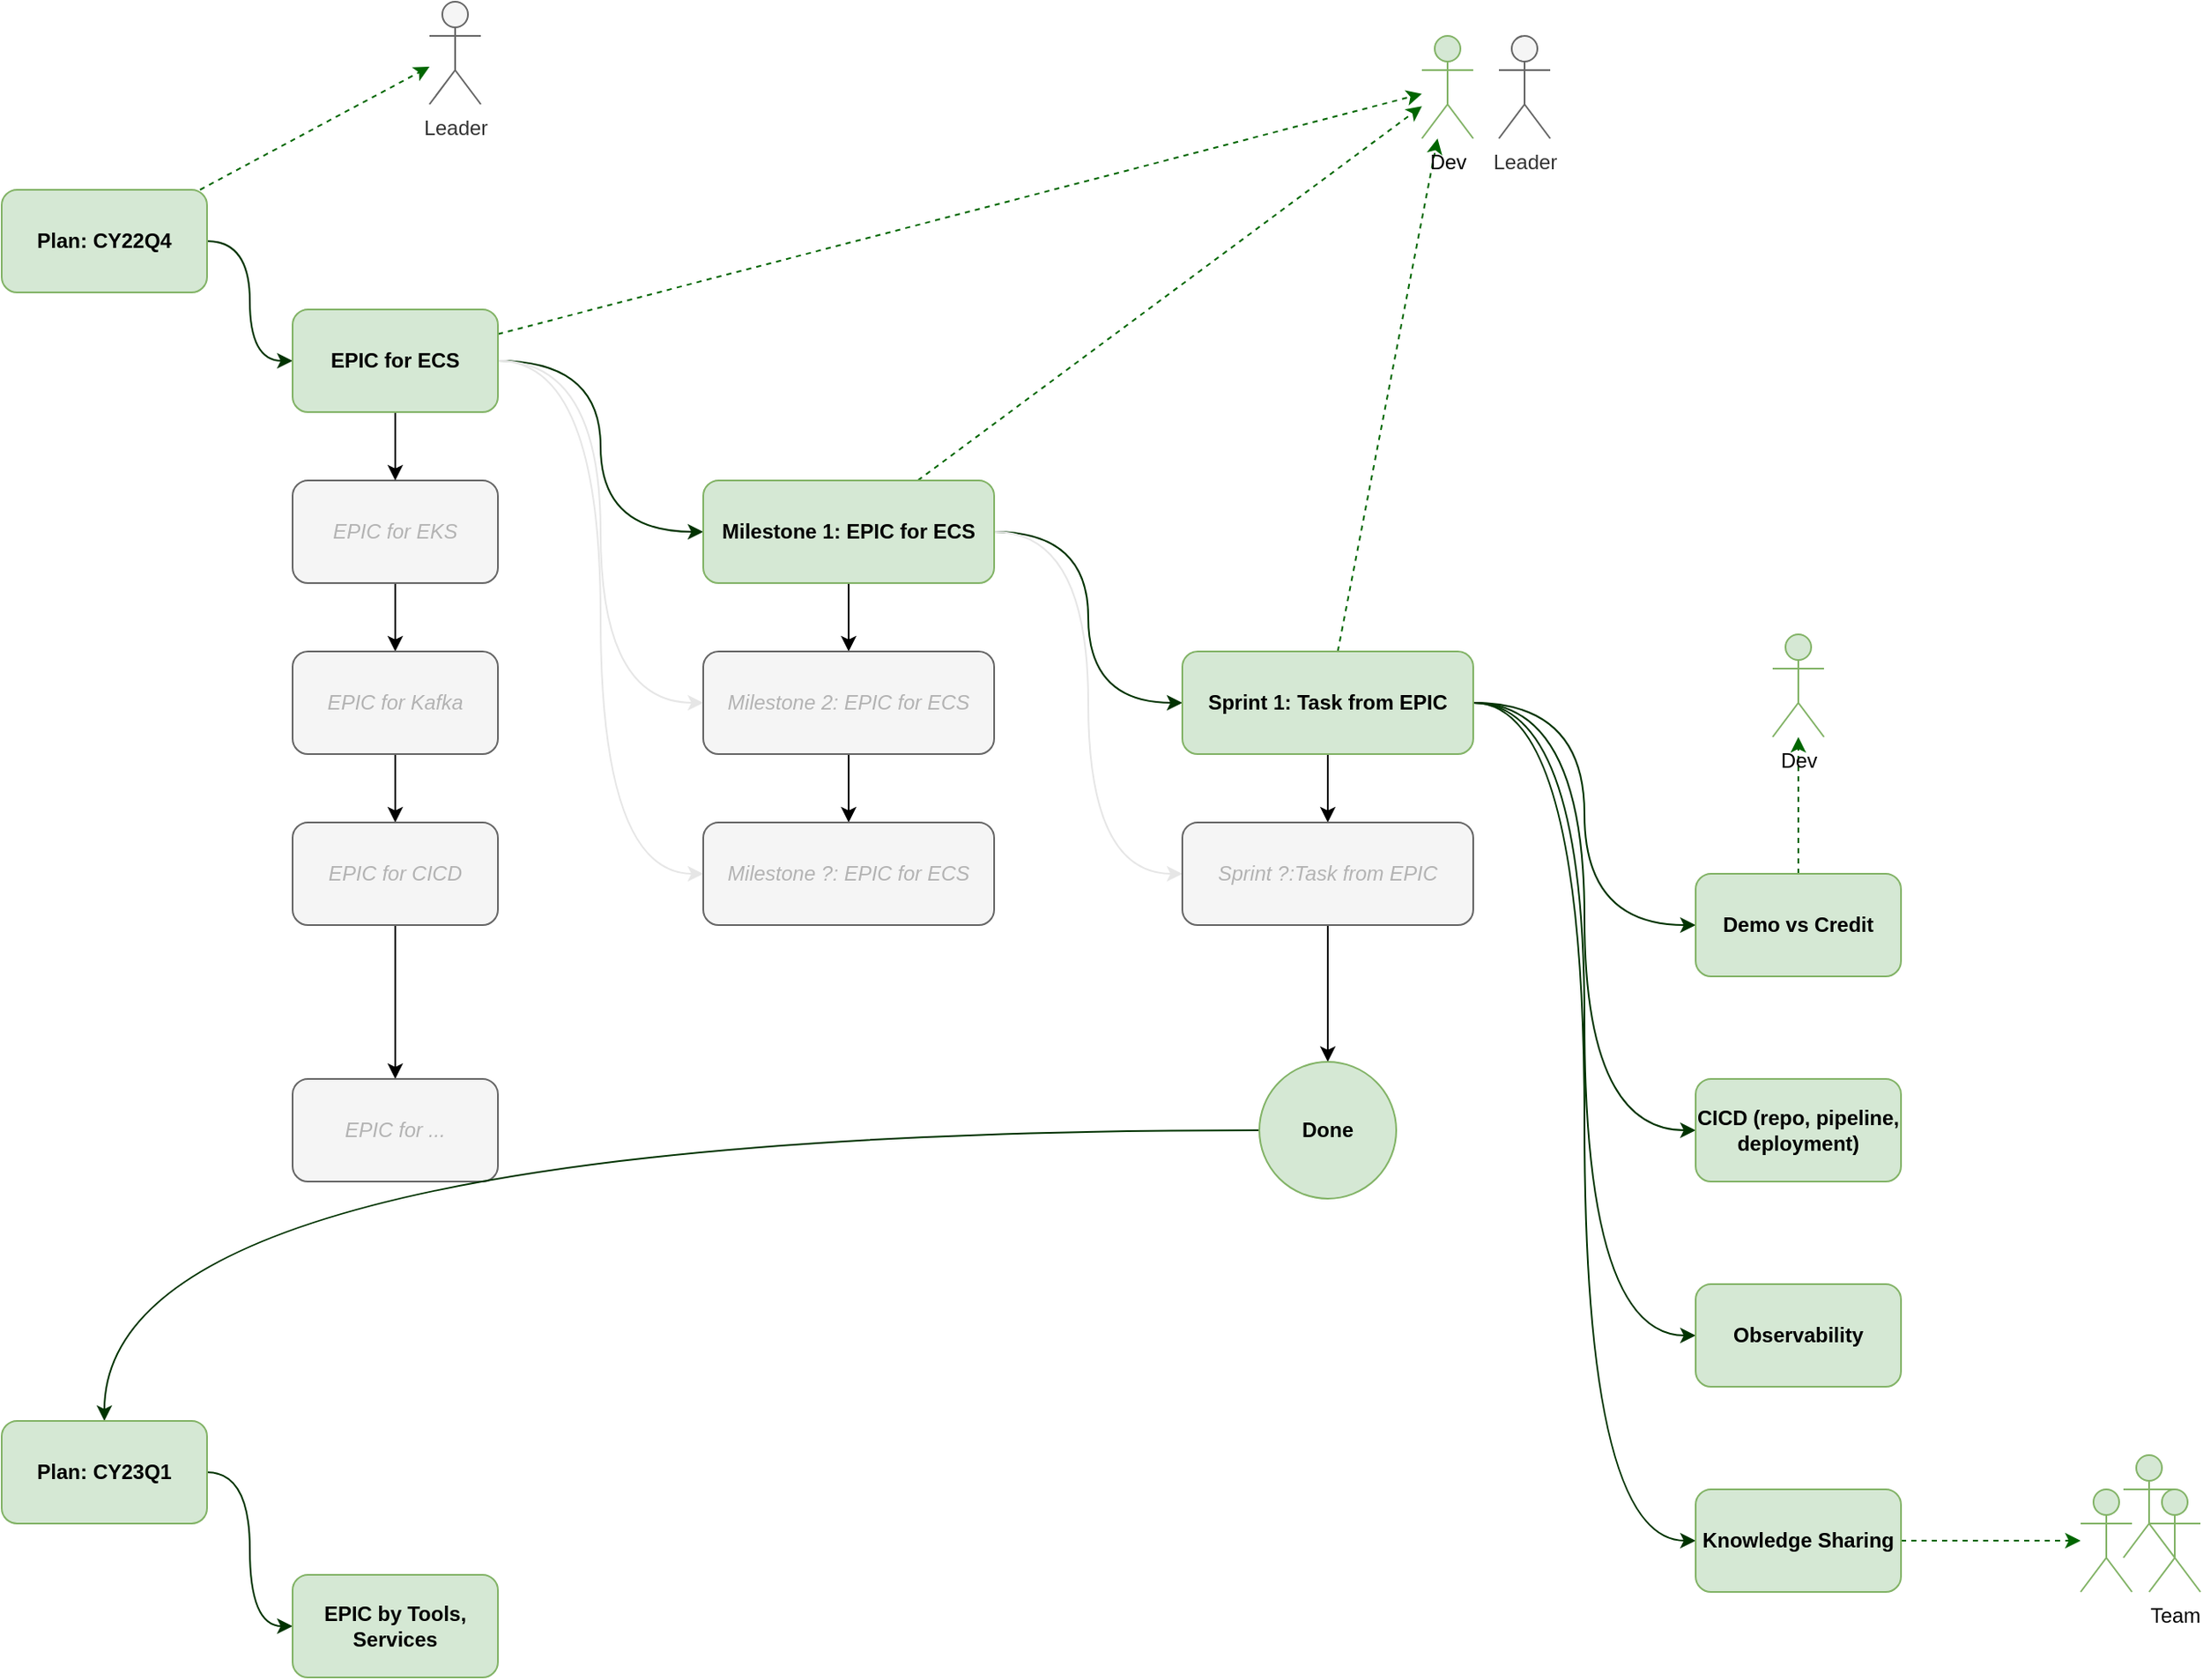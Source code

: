 <mxfile version="21.0.6" type="github">
  <diagram name="Page-1" id="Gwfqj0nlbMDRUAetJDcP">
    <mxGraphModel dx="2411" dy="1074" grid="1" gridSize="10" guides="1" tooltips="1" connect="1" arrows="1" fold="1" page="1" pageScale="1" pageWidth="850" pageHeight="1100" math="0" shadow="0">
      <root>
        <mxCell id="0" />
        <mxCell id="1" parent="0" />
        <mxCell id="RCZ4i9NB5G9TMZS6hXk_-29" style="edgeStyle=orthogonalEdgeStyle;rounded=0;orthogonalLoop=1;jettySize=auto;html=1;entryX=0;entryY=0.5;entryDx=0;entryDy=0;elbow=vertical;curved=1;strokeColor=#003300;" edge="1" parent="1" source="RCZ4i9NB5G9TMZS6hXk_-1" target="RCZ4i9NB5G9TMZS6hXk_-14">
          <mxGeometry relative="1" as="geometry" />
        </mxCell>
        <mxCell id="RCZ4i9NB5G9TMZS6hXk_-56" style="rounded=0;orthogonalLoop=1;jettySize=auto;html=1;dashed=1;strokeColor=#006600;" edge="1" parent="1" source="RCZ4i9NB5G9TMZS6hXk_-1" target="RCZ4i9NB5G9TMZS6hXk_-55">
          <mxGeometry relative="1" as="geometry" />
        </mxCell>
        <mxCell id="RCZ4i9NB5G9TMZS6hXk_-1" value="Plan: CY22Q4" style="rounded=1;whiteSpace=wrap;html=1;fillColor=#d5e8d4;strokeColor=#82b366;fontStyle=1" vertex="1" parent="1">
          <mxGeometry x="60" y="250" width="120" height="60" as="geometry" />
        </mxCell>
        <mxCell id="RCZ4i9NB5G9TMZS6hXk_-63" style="edgeStyle=orthogonalEdgeStyle;rounded=0;orthogonalLoop=1;jettySize=auto;html=1;entryX=0.5;entryY=0;entryDx=0;entryDy=0;" edge="1" parent="1" source="RCZ4i9NB5G9TMZS6hXk_-12" target="RCZ4i9NB5G9TMZS6hXk_-13">
          <mxGeometry relative="1" as="geometry" />
        </mxCell>
        <mxCell id="RCZ4i9NB5G9TMZS6hXk_-12" value="EPIC for EKS" style="rounded=1;whiteSpace=wrap;html=1;fillColor=#f5f5f5;fontColor=#B3B3B3;strokeColor=#666666;fontStyle=2" vertex="1" parent="1">
          <mxGeometry x="230" y="420" width="120" height="60" as="geometry" />
        </mxCell>
        <mxCell id="RCZ4i9NB5G9TMZS6hXk_-64" style="edgeStyle=orthogonalEdgeStyle;rounded=0;orthogonalLoop=1;jettySize=auto;html=1;entryX=0.5;entryY=0;entryDx=0;entryDy=0;" edge="1" parent="1" source="RCZ4i9NB5G9TMZS6hXk_-13" target="RCZ4i9NB5G9TMZS6hXk_-15">
          <mxGeometry relative="1" as="geometry" />
        </mxCell>
        <mxCell id="RCZ4i9NB5G9TMZS6hXk_-13" value="EPIC for Kafka" style="rounded=1;whiteSpace=wrap;html=1;fillColor=#f5f5f5;fontColor=#B3B3B3;strokeColor=#666666;fontStyle=2" vertex="1" parent="1">
          <mxGeometry x="230" y="520" width="120" height="60" as="geometry" />
        </mxCell>
        <mxCell id="RCZ4i9NB5G9TMZS6hXk_-30" style="edgeStyle=orthogonalEdgeStyle;rounded=0;orthogonalLoop=1;jettySize=auto;html=1;entryX=0;entryY=0.5;entryDx=0;entryDy=0;curved=1;strokeColor=#003300;" edge="1" parent="1" source="RCZ4i9NB5G9TMZS6hXk_-14" target="RCZ4i9NB5G9TMZS6hXk_-17">
          <mxGeometry relative="1" as="geometry" />
        </mxCell>
        <mxCell id="RCZ4i9NB5G9TMZS6hXk_-31" style="edgeStyle=orthogonalEdgeStyle;rounded=0;orthogonalLoop=1;jettySize=auto;html=1;entryX=0;entryY=0.5;entryDx=0;entryDy=0;curved=1;fillColor=#f5f5f5;strokeColor=#E6E6E6;" edge="1" parent="1" source="RCZ4i9NB5G9TMZS6hXk_-14" target="RCZ4i9NB5G9TMZS6hXk_-18">
          <mxGeometry relative="1" as="geometry" />
        </mxCell>
        <mxCell id="RCZ4i9NB5G9TMZS6hXk_-32" style="edgeStyle=orthogonalEdgeStyle;rounded=0;orthogonalLoop=1;jettySize=auto;html=1;entryX=0;entryY=0.5;entryDx=0;entryDy=0;curved=1;fillColor=#f5f5f5;strokeColor=#E6E6E6;" edge="1" parent="1" source="RCZ4i9NB5G9TMZS6hXk_-14" target="RCZ4i9NB5G9TMZS6hXk_-19">
          <mxGeometry relative="1" as="geometry" />
        </mxCell>
        <mxCell id="RCZ4i9NB5G9TMZS6hXk_-57" style="rounded=0;orthogonalLoop=1;jettySize=auto;html=1;dashed=1;strokeColor=#006600;" edge="1" parent="1" source="RCZ4i9NB5G9TMZS6hXk_-14" target="RCZ4i9NB5G9TMZS6hXk_-45">
          <mxGeometry relative="1" as="geometry" />
        </mxCell>
        <mxCell id="RCZ4i9NB5G9TMZS6hXk_-62" style="edgeStyle=orthogonalEdgeStyle;rounded=0;orthogonalLoop=1;jettySize=auto;html=1;entryX=0.5;entryY=0;entryDx=0;entryDy=0;" edge="1" parent="1" source="RCZ4i9NB5G9TMZS6hXk_-14" target="RCZ4i9NB5G9TMZS6hXk_-12">
          <mxGeometry relative="1" as="geometry" />
        </mxCell>
        <mxCell id="RCZ4i9NB5G9TMZS6hXk_-14" value="EPIC for ECS" style="rounded=1;whiteSpace=wrap;html=1;fillColor=#d5e8d4;strokeColor=#82b366;fontStyle=1" vertex="1" parent="1">
          <mxGeometry x="230" y="320" width="120" height="60" as="geometry" />
        </mxCell>
        <mxCell id="RCZ4i9NB5G9TMZS6hXk_-65" style="edgeStyle=orthogonalEdgeStyle;rounded=0;orthogonalLoop=1;jettySize=auto;html=1;entryX=0.5;entryY=0;entryDx=0;entryDy=0;" edge="1" parent="1" source="RCZ4i9NB5G9TMZS6hXk_-15" target="RCZ4i9NB5G9TMZS6hXk_-16">
          <mxGeometry relative="1" as="geometry" />
        </mxCell>
        <mxCell id="RCZ4i9NB5G9TMZS6hXk_-15" value="EPIC for CICD" style="rounded=1;whiteSpace=wrap;html=1;fillColor=#f5f5f5;fontColor=#B3B3B3;strokeColor=#666666;fontStyle=2" vertex="1" parent="1">
          <mxGeometry x="230" y="620" width="120" height="60" as="geometry" />
        </mxCell>
        <mxCell id="RCZ4i9NB5G9TMZS6hXk_-16" value="EPIC for ..." style="rounded=1;whiteSpace=wrap;html=1;fillColor=#f5f5f5;fontColor=#B3B3B3;strokeColor=#666666;fontStyle=2" vertex="1" parent="1">
          <mxGeometry x="230" y="770" width="120" height="60" as="geometry" />
        </mxCell>
        <mxCell id="RCZ4i9NB5G9TMZS6hXk_-33" style="edgeStyle=orthogonalEdgeStyle;rounded=0;orthogonalLoop=1;jettySize=auto;html=1;entryX=0;entryY=0.5;entryDx=0;entryDy=0;curved=1;strokeColor=#003300;" edge="1" parent="1" source="RCZ4i9NB5G9TMZS6hXk_-17" target="RCZ4i9NB5G9TMZS6hXk_-20">
          <mxGeometry relative="1" as="geometry" />
        </mxCell>
        <mxCell id="RCZ4i9NB5G9TMZS6hXk_-34" style="edgeStyle=orthogonalEdgeStyle;rounded=0;orthogonalLoop=1;jettySize=auto;html=1;entryX=0;entryY=0.5;entryDx=0;entryDy=0;curved=1;fillColor=#f5f5f5;strokeColor=#E6E6E6;" edge="1" parent="1" source="RCZ4i9NB5G9TMZS6hXk_-17" target="RCZ4i9NB5G9TMZS6hXk_-21">
          <mxGeometry relative="1" as="geometry" />
        </mxCell>
        <mxCell id="RCZ4i9NB5G9TMZS6hXk_-39" style="edgeStyle=orthogonalEdgeStyle;rounded=0;orthogonalLoop=1;jettySize=auto;html=1;entryX=0.5;entryY=0;entryDx=0;entryDy=0;" edge="1" parent="1" source="RCZ4i9NB5G9TMZS6hXk_-17" target="RCZ4i9NB5G9TMZS6hXk_-18">
          <mxGeometry relative="1" as="geometry" />
        </mxCell>
        <mxCell id="RCZ4i9NB5G9TMZS6hXk_-58" style="rounded=0;orthogonalLoop=1;jettySize=auto;html=1;dashed=1;strokeColor=#006600;" edge="1" parent="1" source="RCZ4i9NB5G9TMZS6hXk_-17" target="RCZ4i9NB5G9TMZS6hXk_-45">
          <mxGeometry relative="1" as="geometry" />
        </mxCell>
        <mxCell id="RCZ4i9NB5G9TMZS6hXk_-17" value="Milestone 1: EPIC for ECS" style="rounded=1;whiteSpace=wrap;html=1;fillColor=#d5e8d4;strokeColor=#82b366;fontStyle=1" vertex="1" parent="1">
          <mxGeometry x="470" y="420" width="170" height="60" as="geometry" />
        </mxCell>
        <mxCell id="RCZ4i9NB5G9TMZS6hXk_-40" style="edgeStyle=orthogonalEdgeStyle;rounded=0;orthogonalLoop=1;jettySize=auto;html=1;entryX=0.5;entryY=0;entryDx=0;entryDy=0;" edge="1" parent="1" source="RCZ4i9NB5G9TMZS6hXk_-18" target="RCZ4i9NB5G9TMZS6hXk_-19">
          <mxGeometry relative="1" as="geometry" />
        </mxCell>
        <mxCell id="RCZ4i9NB5G9TMZS6hXk_-18" value="Milestone 2: EPIC for ECS" style="rounded=1;whiteSpace=wrap;html=1;fillColor=#f5f5f5;fontColor=#B3B3B3;strokeColor=#666666;fontStyle=2" vertex="1" parent="1">
          <mxGeometry x="470" y="520" width="170" height="60" as="geometry" />
        </mxCell>
        <mxCell id="RCZ4i9NB5G9TMZS6hXk_-19" value="Milestone ?: EPIC for ECS" style="rounded=1;whiteSpace=wrap;html=1;fillColor=#f5f5f5;fontColor=#B3B3B3;strokeColor=#666666;fontStyle=2" vertex="1" parent="1">
          <mxGeometry x="470" y="620" width="170" height="60" as="geometry" />
        </mxCell>
        <mxCell id="RCZ4i9NB5G9TMZS6hXk_-35" style="edgeStyle=orthogonalEdgeStyle;rounded=0;orthogonalLoop=1;jettySize=auto;html=1;entryX=0;entryY=0.5;entryDx=0;entryDy=0;curved=1;strokeColor=#003300;" edge="1" parent="1" source="RCZ4i9NB5G9TMZS6hXk_-20" target="RCZ4i9NB5G9TMZS6hXk_-23">
          <mxGeometry relative="1" as="geometry" />
        </mxCell>
        <mxCell id="RCZ4i9NB5G9TMZS6hXk_-36" style="edgeStyle=orthogonalEdgeStyle;rounded=0;orthogonalLoop=1;jettySize=auto;html=1;entryX=0;entryY=0.5;entryDx=0;entryDy=0;curved=1;strokeColor=#003300;" edge="1" parent="1" source="RCZ4i9NB5G9TMZS6hXk_-20" target="RCZ4i9NB5G9TMZS6hXk_-24">
          <mxGeometry relative="1" as="geometry" />
        </mxCell>
        <mxCell id="RCZ4i9NB5G9TMZS6hXk_-37" style="edgeStyle=orthogonalEdgeStyle;rounded=0;orthogonalLoop=1;jettySize=auto;html=1;entryX=0;entryY=0.5;entryDx=0;entryDy=0;curved=1;strokeColor=#003300;" edge="1" parent="1" source="RCZ4i9NB5G9TMZS6hXk_-20" target="RCZ4i9NB5G9TMZS6hXk_-27">
          <mxGeometry relative="1" as="geometry" />
        </mxCell>
        <mxCell id="RCZ4i9NB5G9TMZS6hXk_-38" style="edgeStyle=orthogonalEdgeStyle;rounded=0;orthogonalLoop=1;jettySize=auto;html=1;entryX=0;entryY=0.5;entryDx=0;entryDy=0;curved=1;strokeColor=#003300;" edge="1" parent="1" source="RCZ4i9NB5G9TMZS6hXk_-20" target="RCZ4i9NB5G9TMZS6hXk_-28">
          <mxGeometry relative="1" as="geometry" />
        </mxCell>
        <mxCell id="RCZ4i9NB5G9TMZS6hXk_-41" style="edgeStyle=orthogonalEdgeStyle;rounded=0;orthogonalLoop=1;jettySize=auto;html=1;entryX=0.5;entryY=0;entryDx=0;entryDy=0;" edge="1" parent="1" source="RCZ4i9NB5G9TMZS6hXk_-20" target="RCZ4i9NB5G9TMZS6hXk_-21">
          <mxGeometry relative="1" as="geometry" />
        </mxCell>
        <mxCell id="RCZ4i9NB5G9TMZS6hXk_-59" style="rounded=0;orthogonalLoop=1;jettySize=auto;html=1;dashed=1;strokeColor=#006600;" edge="1" parent="1" source="RCZ4i9NB5G9TMZS6hXk_-20" target="RCZ4i9NB5G9TMZS6hXk_-45">
          <mxGeometry relative="1" as="geometry" />
        </mxCell>
        <mxCell id="RCZ4i9NB5G9TMZS6hXk_-20" value="Sprint 1: Task from EPIC" style="rounded=1;whiteSpace=wrap;html=1;fillColor=#d5e8d4;strokeColor=#82b366;fontStyle=1" vertex="1" parent="1">
          <mxGeometry x="750" y="520" width="170" height="60" as="geometry" />
        </mxCell>
        <mxCell id="RCZ4i9NB5G9TMZS6hXk_-42" style="edgeStyle=orthogonalEdgeStyle;rounded=0;orthogonalLoop=1;jettySize=auto;html=1;entryX=0.5;entryY=0;entryDx=0;entryDy=0;" edge="1" parent="1" source="RCZ4i9NB5G9TMZS6hXk_-21" target="RCZ4i9NB5G9TMZS6hXk_-22">
          <mxGeometry relative="1" as="geometry" />
        </mxCell>
        <mxCell id="RCZ4i9NB5G9TMZS6hXk_-21" value="Sprint ?:Task from EPIC" style="rounded=1;whiteSpace=wrap;html=1;fillColor=#f5f5f5;fontColor=#B3B3B3;strokeColor=#666666;fontStyle=2" vertex="1" parent="1">
          <mxGeometry x="750" y="620" width="170" height="60" as="geometry" />
        </mxCell>
        <mxCell id="RCZ4i9NB5G9TMZS6hXk_-43" style="edgeStyle=orthogonalEdgeStyle;rounded=0;orthogonalLoop=1;jettySize=auto;html=1;entryX=0.5;entryY=0;entryDx=0;entryDy=0;curved=1;strokeColor=#003300;" edge="1" parent="1" source="RCZ4i9NB5G9TMZS6hXk_-22" target="RCZ4i9NB5G9TMZS6hXk_-25">
          <mxGeometry relative="1" as="geometry" />
        </mxCell>
        <mxCell id="RCZ4i9NB5G9TMZS6hXk_-22" value="Done" style="ellipse;whiteSpace=wrap;html=1;aspect=fixed;fillColor=#d5e8d4;strokeColor=#82b366;fontStyle=1" vertex="1" parent="1">
          <mxGeometry x="795" y="760" width="80" height="80" as="geometry" />
        </mxCell>
        <mxCell id="RCZ4i9NB5G9TMZS6hXk_-61" style="edgeStyle=orthogonalEdgeStyle;rounded=0;orthogonalLoop=1;jettySize=auto;html=1;dashed=1;strokeColor=#006600;" edge="1" parent="1" source="RCZ4i9NB5G9TMZS6hXk_-23" target="RCZ4i9NB5G9TMZS6hXk_-49">
          <mxGeometry relative="1" as="geometry" />
        </mxCell>
        <mxCell id="RCZ4i9NB5G9TMZS6hXk_-23" value="Demo vs Credit" style="rounded=1;whiteSpace=wrap;html=1;fillColor=#d5e8d4;strokeColor=#82b366;fontStyle=1" vertex="1" parent="1">
          <mxGeometry x="1050" y="650" width="120" height="60" as="geometry" />
        </mxCell>
        <mxCell id="RCZ4i9NB5G9TMZS6hXk_-24" value="CICD (repo, pipeline, deployment)" style="rounded=1;whiteSpace=wrap;html=1;fillColor=#d5e8d4;strokeColor=#82b366;fontStyle=1" vertex="1" parent="1">
          <mxGeometry x="1050" y="770" width="120" height="60" as="geometry" />
        </mxCell>
        <mxCell id="RCZ4i9NB5G9TMZS6hXk_-44" style="edgeStyle=orthogonalEdgeStyle;rounded=0;orthogonalLoop=1;jettySize=auto;html=1;entryX=0;entryY=0.5;entryDx=0;entryDy=0;curved=1;strokeColor=#003300;" edge="1" parent="1" source="RCZ4i9NB5G9TMZS6hXk_-25" target="RCZ4i9NB5G9TMZS6hXk_-26">
          <mxGeometry relative="1" as="geometry" />
        </mxCell>
        <mxCell id="RCZ4i9NB5G9TMZS6hXk_-25" value="Plan: CY23Q1" style="rounded=1;whiteSpace=wrap;html=1;fillColor=#d5e8d4;strokeColor=#82b366;fontStyle=1" vertex="1" parent="1">
          <mxGeometry x="60" y="970" width="120" height="60" as="geometry" />
        </mxCell>
        <mxCell id="RCZ4i9NB5G9TMZS6hXk_-26" value="EPIC by Tools, Services" style="rounded=1;whiteSpace=wrap;html=1;fillColor=#d5e8d4;strokeColor=#82b366;fontStyle=1" vertex="1" parent="1">
          <mxGeometry x="230" y="1060" width="120" height="60" as="geometry" />
        </mxCell>
        <mxCell id="RCZ4i9NB5G9TMZS6hXk_-27" value="Observability" style="rounded=1;whiteSpace=wrap;html=1;fillColor=#d5e8d4;strokeColor=#82b366;fontStyle=1" vertex="1" parent="1">
          <mxGeometry x="1050" y="890" width="120" height="60" as="geometry" />
        </mxCell>
        <mxCell id="RCZ4i9NB5G9TMZS6hXk_-60" style="rounded=0;orthogonalLoop=1;jettySize=auto;html=1;dashed=1;strokeColor=#006600;" edge="1" parent="1" source="RCZ4i9NB5G9TMZS6hXk_-28" target="RCZ4i9NB5G9TMZS6hXk_-50">
          <mxGeometry relative="1" as="geometry" />
        </mxCell>
        <mxCell id="RCZ4i9NB5G9TMZS6hXk_-28" value="Knowledge Sharing" style="rounded=1;whiteSpace=wrap;html=1;fillColor=#d5e8d4;strokeColor=#82b366;fontStyle=1" vertex="1" parent="1">
          <mxGeometry x="1050" y="1010" width="120" height="60" as="geometry" />
        </mxCell>
        <mxCell id="RCZ4i9NB5G9TMZS6hXk_-48" value="" style="group" vertex="1" connectable="0" parent="1">
          <mxGeometry x="890" y="160" width="75" height="60" as="geometry" />
        </mxCell>
        <mxCell id="RCZ4i9NB5G9TMZS6hXk_-45" value="Dev" style="shape=umlActor;verticalLabelPosition=bottom;verticalAlign=top;html=1;outlineConnect=0;fillColor=#d5e8d4;strokeColor=#82b366;" vertex="1" parent="RCZ4i9NB5G9TMZS6hXk_-48">
          <mxGeometry width="30" height="60" as="geometry" />
        </mxCell>
        <mxCell id="RCZ4i9NB5G9TMZS6hXk_-47" value="Leader" style="shape=umlActor;verticalLabelPosition=bottom;verticalAlign=top;html=1;outlineConnect=0;fillColor=#f5f5f5;fontColor=#333333;strokeColor=#666666;" vertex="1" parent="RCZ4i9NB5G9TMZS6hXk_-48">
          <mxGeometry x="45" width="30" height="60" as="geometry" />
        </mxCell>
        <mxCell id="RCZ4i9NB5G9TMZS6hXk_-49" value="Dev" style="shape=umlActor;verticalLabelPosition=bottom;verticalAlign=top;html=1;outlineConnect=0;fillColor=#d5e8d4;strokeColor=#82b366;" vertex="1" parent="1">
          <mxGeometry x="1095" y="510" width="30" height="60" as="geometry" />
        </mxCell>
        <mxCell id="RCZ4i9NB5G9TMZS6hXk_-50" value="" style="shape=umlActor;verticalLabelPosition=bottom;verticalAlign=top;html=1;outlineConnect=0;fillColor=#d5e8d4;strokeColor=#82b366;" vertex="1" parent="1">
          <mxGeometry x="1275" y="1010" width="30" height="60" as="geometry" />
        </mxCell>
        <mxCell id="RCZ4i9NB5G9TMZS6hXk_-51" value="" style="shape=umlActor;verticalLabelPosition=bottom;verticalAlign=top;html=1;outlineConnect=0;fillColor=#d5e8d4;strokeColor=#82b366;" vertex="1" parent="1">
          <mxGeometry x="1300" y="990" width="30" height="60" as="geometry" />
        </mxCell>
        <mxCell id="RCZ4i9NB5G9TMZS6hXk_-52" value="Team" style="shape=umlActor;verticalLabelPosition=bottom;verticalAlign=top;html=1;outlineConnect=0;fillColor=#d5e8d4;strokeColor=#82b366;" vertex="1" parent="1">
          <mxGeometry x="1315" y="1010" width="30" height="60" as="geometry" />
        </mxCell>
        <mxCell id="RCZ4i9NB5G9TMZS6hXk_-55" value="Leader" style="shape=umlActor;verticalLabelPosition=bottom;verticalAlign=top;html=1;outlineConnect=0;fillColor=#f5f5f5;fontColor=#333333;strokeColor=#666666;" vertex="1" parent="1">
          <mxGeometry x="310" y="140" width="30" height="60" as="geometry" />
        </mxCell>
      </root>
    </mxGraphModel>
  </diagram>
</mxfile>
